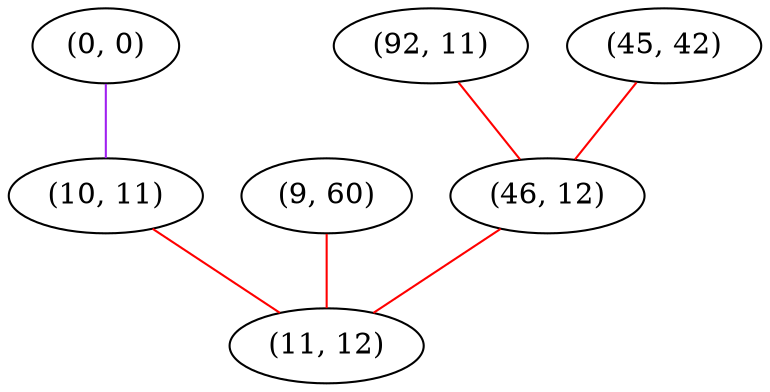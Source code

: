 graph "" {
"(0, 0)";
"(10, 11)";
"(92, 11)";
"(45, 42)";
"(9, 60)";
"(46, 12)";
"(11, 12)";
"(0, 0)" -- "(10, 11)"  [color=purple, key=0, weight=4];
"(10, 11)" -- "(11, 12)"  [color=red, key=0, weight=1];
"(92, 11)" -- "(46, 12)"  [color=red, key=0, weight=1];
"(45, 42)" -- "(46, 12)"  [color=red, key=0, weight=1];
"(9, 60)" -- "(11, 12)"  [color=red, key=0, weight=1];
"(46, 12)" -- "(11, 12)"  [color=red, key=0, weight=1];
}
